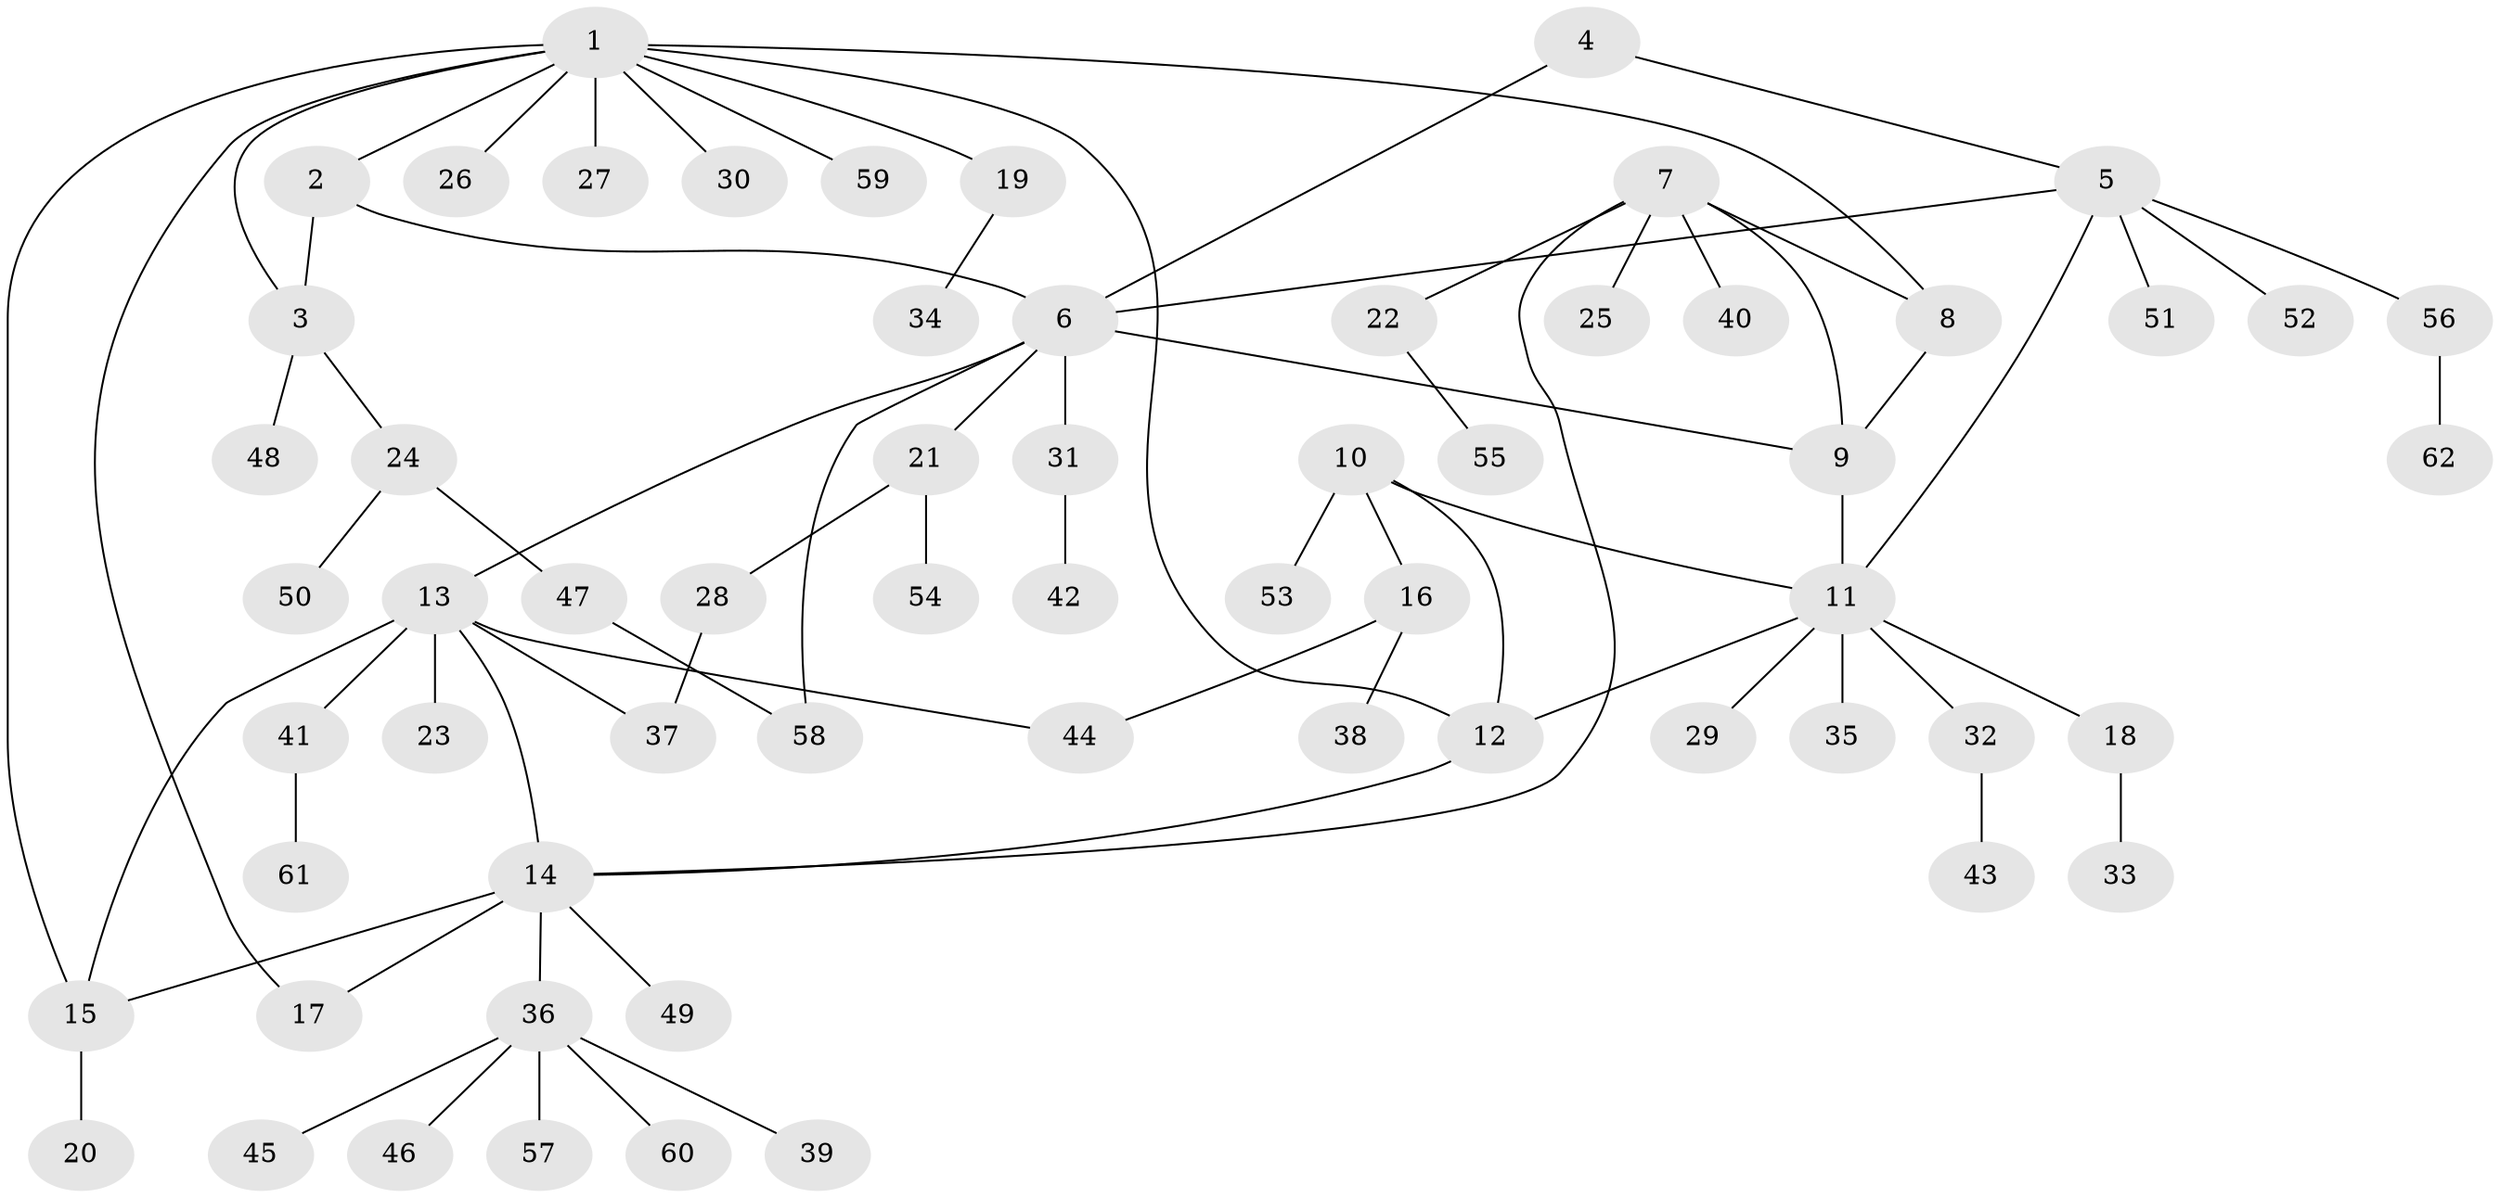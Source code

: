 // Generated by graph-tools (version 1.1) at 2025/37/03/09/25 02:37:39]
// undirected, 62 vertices, 76 edges
graph export_dot {
graph [start="1"]
  node [color=gray90,style=filled];
  1;
  2;
  3;
  4;
  5;
  6;
  7;
  8;
  9;
  10;
  11;
  12;
  13;
  14;
  15;
  16;
  17;
  18;
  19;
  20;
  21;
  22;
  23;
  24;
  25;
  26;
  27;
  28;
  29;
  30;
  31;
  32;
  33;
  34;
  35;
  36;
  37;
  38;
  39;
  40;
  41;
  42;
  43;
  44;
  45;
  46;
  47;
  48;
  49;
  50;
  51;
  52;
  53;
  54;
  55;
  56;
  57;
  58;
  59;
  60;
  61;
  62;
  1 -- 2;
  1 -- 3;
  1 -- 8;
  1 -- 12;
  1 -- 15;
  1 -- 17;
  1 -- 19;
  1 -- 26;
  1 -- 27;
  1 -- 30;
  1 -- 59;
  2 -- 3;
  2 -- 6;
  3 -- 24;
  3 -- 48;
  4 -- 5;
  4 -- 6;
  5 -- 6;
  5 -- 11;
  5 -- 51;
  5 -- 52;
  5 -- 56;
  6 -- 9;
  6 -- 13;
  6 -- 21;
  6 -- 31;
  6 -- 58;
  7 -- 8;
  7 -- 9;
  7 -- 14;
  7 -- 22;
  7 -- 25;
  7 -- 40;
  8 -- 9;
  9 -- 11;
  10 -- 11;
  10 -- 12;
  10 -- 16;
  10 -- 53;
  11 -- 12;
  11 -- 18;
  11 -- 29;
  11 -- 32;
  11 -- 35;
  12 -- 14;
  13 -- 14;
  13 -- 15;
  13 -- 23;
  13 -- 37;
  13 -- 41;
  13 -- 44;
  14 -- 15;
  14 -- 17;
  14 -- 36;
  14 -- 49;
  15 -- 20;
  16 -- 38;
  16 -- 44;
  18 -- 33;
  19 -- 34;
  21 -- 28;
  21 -- 54;
  22 -- 55;
  24 -- 47;
  24 -- 50;
  28 -- 37;
  31 -- 42;
  32 -- 43;
  36 -- 39;
  36 -- 45;
  36 -- 46;
  36 -- 57;
  36 -- 60;
  41 -- 61;
  47 -- 58;
  56 -- 62;
}
